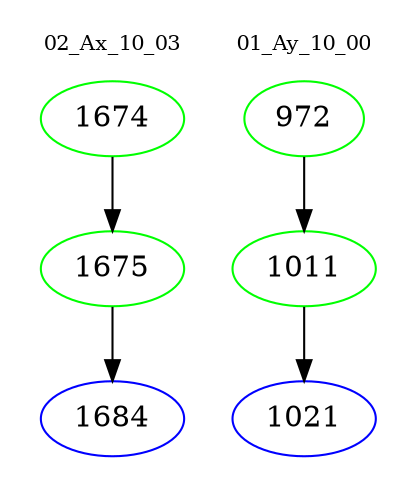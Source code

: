 digraph{
subgraph cluster_0 {
color = white
label = "02_Ax_10_03";
fontsize=10;
T0_1674 [label="1674", color="green"]
T0_1674 -> T0_1675 [color="black"]
T0_1675 [label="1675", color="green"]
T0_1675 -> T0_1684 [color="black"]
T0_1684 [label="1684", color="blue"]
}
subgraph cluster_1 {
color = white
label = "01_Ay_10_00";
fontsize=10;
T1_972 [label="972", color="green"]
T1_972 -> T1_1011 [color="black"]
T1_1011 [label="1011", color="green"]
T1_1011 -> T1_1021 [color="black"]
T1_1021 [label="1021", color="blue"]
}
}
